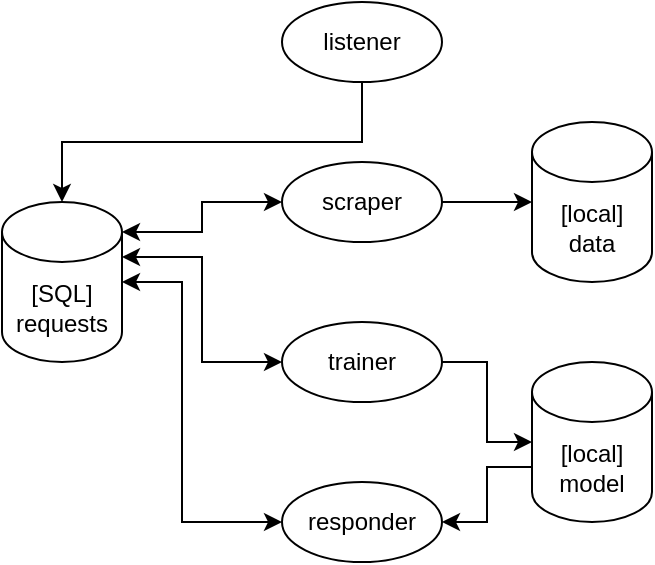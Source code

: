 <mxfile>
    <diagram id="rVMcc4GxVIDxMgJJh9NJ" name="Page-1">
        <mxGraphModel dx="614" dy="1626" grid="1" gridSize="10" guides="1" tooltips="1" connect="1" arrows="1" fold="1" page="1" pageScale="1" pageWidth="850" pageHeight="1100" math="0" shadow="0">
            <root>
                <mxCell id="0"/>
                <mxCell id="1" parent="0"/>
                <mxCell id="66" style="edgeStyle=orthogonalEdgeStyle;rounded=0;orthogonalLoop=1;jettySize=auto;html=1;exitX=1;exitY=0;exitDx=0;exitDy=15;exitPerimeter=0;entryX=0;entryY=0.5;entryDx=0;entryDy=0;startArrow=classic;startFill=1;" parent="1" source="gru1Wz-U9cadf4nogZ9C-3" target="23" edge="1">
                    <mxGeometry relative="1" as="geometry"/>
                </mxCell>
                <mxCell id="67" style="edgeStyle=orthogonalEdgeStyle;rounded=0;orthogonalLoop=1;jettySize=auto;html=1;exitX=1;exitY=0;exitDx=0;exitDy=27.5;exitPerimeter=0;entryX=0;entryY=0.5;entryDx=0;entryDy=0;startArrow=classic;startFill=1;" parent="1" source="gru1Wz-U9cadf4nogZ9C-3" target="61" edge="1">
                    <mxGeometry relative="1" as="geometry"/>
                </mxCell>
                <mxCell id="68" style="edgeStyle=orthogonalEdgeStyle;rounded=0;orthogonalLoop=1;jettySize=auto;html=1;exitX=1;exitY=0.5;exitDx=0;exitDy=0;exitPerimeter=0;entryX=0;entryY=0.5;entryDx=0;entryDy=0;startArrow=classic;startFill=1;" parent="1" source="gru1Wz-U9cadf4nogZ9C-3" target="63" edge="1">
                    <mxGeometry relative="1" as="geometry">
                        <Array as="points">
                            <mxPoint x="130" y="-940"/>
                            <mxPoint x="130" y="-820"/>
                        </Array>
                    </mxGeometry>
                </mxCell>
                <mxCell id="gru1Wz-U9cadf4nogZ9C-3" value="[SQL]&lt;br&gt;requests" style="shape=cylinder3;whiteSpace=wrap;html=1;boundedLbl=1;backgroundOutline=1;size=15;" parent="1" vertex="1">
                    <mxGeometry x="40" y="-980" width="60" height="80" as="geometry"/>
                </mxCell>
                <mxCell id="70" style="edgeStyle=orthogonalEdgeStyle;rounded=0;orthogonalLoop=1;jettySize=auto;html=1;exitX=1;exitY=0.5;exitDx=0;exitDy=0;entryX=0;entryY=0.5;entryDx=0;entryDy=0;entryPerimeter=0;startArrow=none;startFill=0;" parent="1" source="23" target="56" edge="1">
                    <mxGeometry relative="1" as="geometry"/>
                </mxCell>
                <mxCell id="23" value="scraper" style="ellipse;whiteSpace=wrap;html=1;" parent="1" vertex="1">
                    <mxGeometry x="180" y="-1000" width="80" height="40" as="geometry"/>
                </mxCell>
                <mxCell id="40" style="edgeStyle=orthogonalEdgeStyle;rounded=0;orthogonalLoop=1;jettySize=auto;html=1;exitX=0.5;exitY=1;exitDx=0;exitDy=0;" parent="1" source="39" target="gru1Wz-U9cadf4nogZ9C-3" edge="1">
                    <mxGeometry relative="1" as="geometry"/>
                </mxCell>
                <mxCell id="39" value="listener" style="ellipse;whiteSpace=wrap;html=1;" parent="1" vertex="1">
                    <mxGeometry x="180" y="-1080" width="80" height="40" as="geometry"/>
                </mxCell>
                <mxCell id="56" value="[local]&lt;br&gt;data" style="shape=cylinder3;whiteSpace=wrap;html=1;boundedLbl=1;backgroundOutline=1;size=15;" parent="1" vertex="1">
                    <mxGeometry x="305" y="-1020" width="60" height="80" as="geometry"/>
                </mxCell>
                <mxCell id="65" style="edgeStyle=orthogonalEdgeStyle;rounded=0;orthogonalLoop=1;jettySize=auto;html=1;exitX=1;exitY=0.5;exitDx=0;exitDy=0;startArrow=none;startFill=0;" parent="1" source="61" target="64" edge="1">
                    <mxGeometry relative="1" as="geometry"/>
                </mxCell>
                <mxCell id="61" value="trainer" style="ellipse;whiteSpace=wrap;html=1;" parent="1" vertex="1">
                    <mxGeometry x="180" y="-920" width="80" height="40" as="geometry"/>
                </mxCell>
                <mxCell id="63" value="responder" style="ellipse;whiteSpace=wrap;html=1;" parent="1" vertex="1">
                    <mxGeometry x="180" y="-840" width="80" height="40" as="geometry"/>
                </mxCell>
                <mxCell id="69" style="edgeStyle=orthogonalEdgeStyle;rounded=0;orthogonalLoop=1;jettySize=auto;html=1;exitX=0;exitY=0;exitDx=0;exitDy=52.5;exitPerimeter=0;entryX=1;entryY=0.5;entryDx=0;entryDy=0;startArrow=none;startFill=0;" parent="1" source="64" target="63" edge="1">
                    <mxGeometry relative="1" as="geometry"/>
                </mxCell>
                <mxCell id="64" value="[local]&lt;br&gt;model" style="shape=cylinder3;whiteSpace=wrap;html=1;boundedLbl=1;backgroundOutline=1;size=15;" parent="1" vertex="1">
                    <mxGeometry x="305" y="-900" width="60" height="80" as="geometry"/>
                </mxCell>
            </root>
        </mxGraphModel>
    </diagram>
</mxfile>